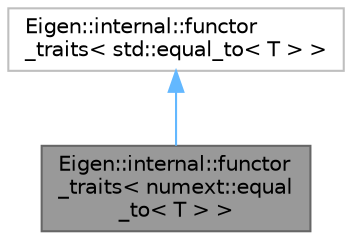 digraph "Eigen::internal::functor_traits&lt; numext::equal_to&lt; T &gt; &gt;"
{
 // LATEX_PDF_SIZE
  bgcolor="transparent";
  edge [fontname=Helvetica,fontsize=10,labelfontname=Helvetica,labelfontsize=10];
  node [fontname=Helvetica,fontsize=10,shape=box,height=0.2,width=0.4];
  Node1 [id="Node000001",label="Eigen::internal::functor\l_traits\< numext::equal\l_to\< T \> \>",height=0.2,width=0.4,color="gray40", fillcolor="grey60", style="filled", fontcolor="black",tooltip=" "];
  Node2 -> Node1 [id="edge1_Node000001_Node000002",dir="back",color="steelblue1",style="solid",tooltip=" "];
  Node2 [id="Node000002",label="Eigen::internal::functor\l_traits\< std::equal_to\< T \> \>",height=0.2,width=0.4,color="grey75", fillcolor="white", style="filled",URL="$structEigen_1_1internal_1_1functor__traits_3_01std_1_1equal__to_3_01T_01_4_01_4.html",tooltip=" "];
}
